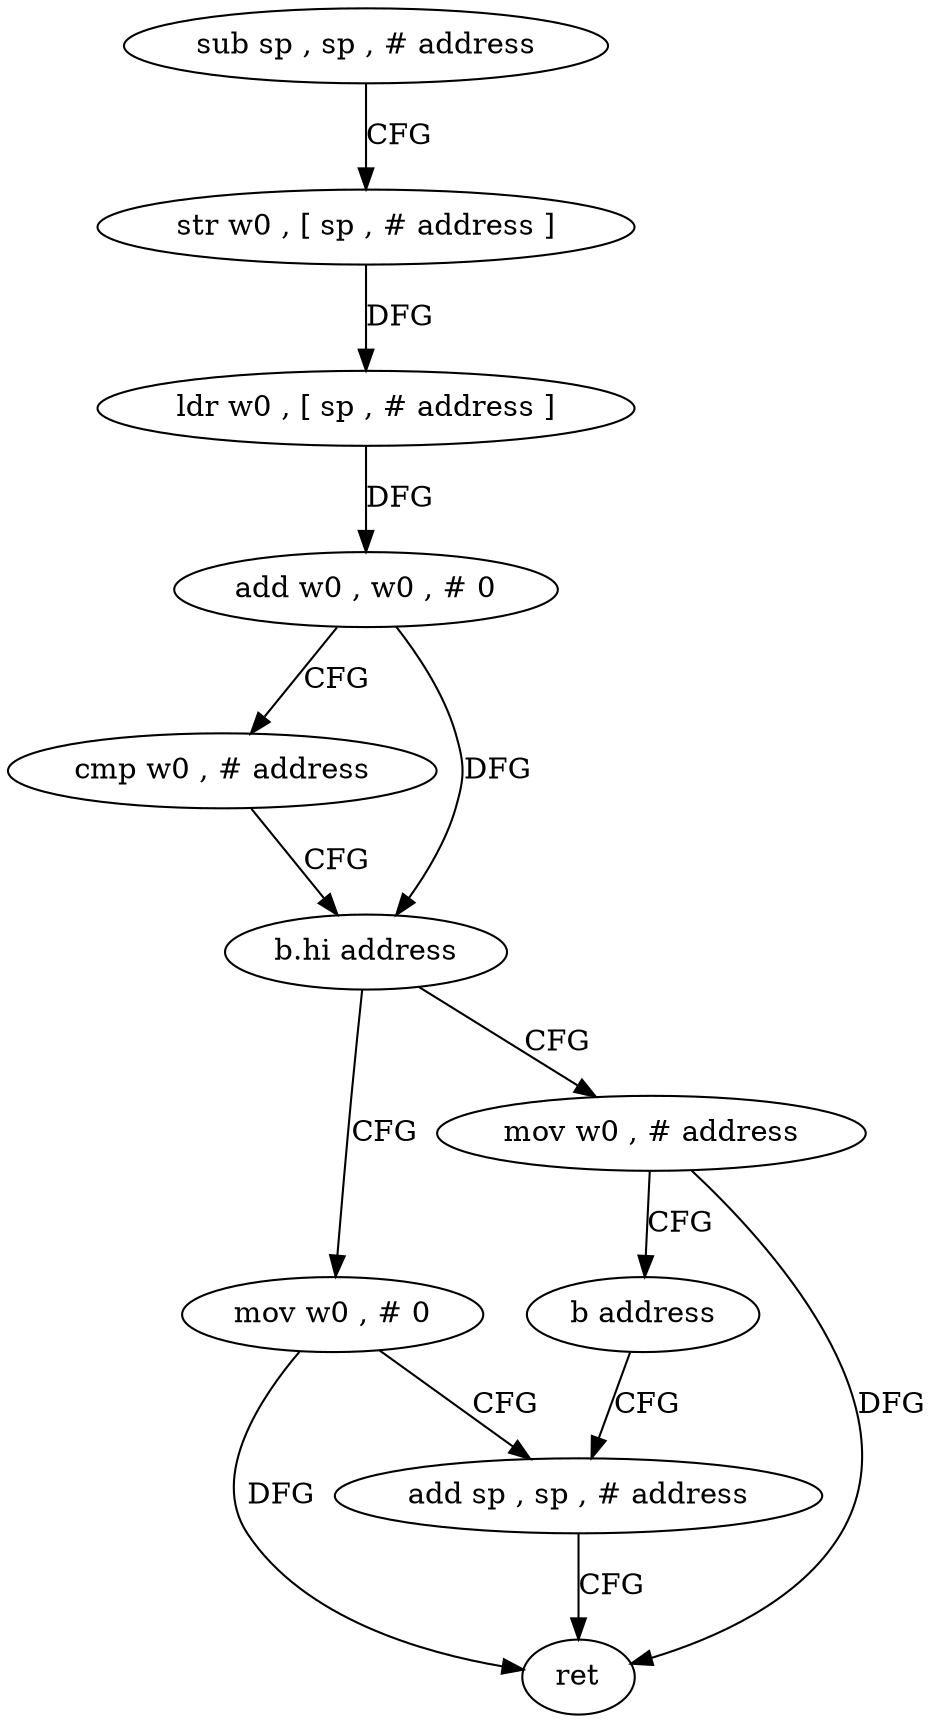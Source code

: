 digraph "func" {
"4520608" [label = "sub sp , sp , # address" ]
"4520612" [label = "str w0 , [ sp , # address ]" ]
"4520616" [label = "ldr w0 , [ sp , # address ]" ]
"4520620" [label = "add w0 , w0 , # 0" ]
"4520624" [label = "cmp w0 , # address" ]
"4520628" [label = "b.hi address" ]
"4520640" [label = "mov w0 , # 0" ]
"4520632" [label = "mov w0 , # address" ]
"4520644" [label = "add sp , sp , # address" ]
"4520636" [label = "b address" ]
"4520648" [label = "ret" ]
"4520608" -> "4520612" [ label = "CFG" ]
"4520612" -> "4520616" [ label = "DFG" ]
"4520616" -> "4520620" [ label = "DFG" ]
"4520620" -> "4520624" [ label = "CFG" ]
"4520620" -> "4520628" [ label = "DFG" ]
"4520624" -> "4520628" [ label = "CFG" ]
"4520628" -> "4520640" [ label = "CFG" ]
"4520628" -> "4520632" [ label = "CFG" ]
"4520640" -> "4520644" [ label = "CFG" ]
"4520640" -> "4520648" [ label = "DFG" ]
"4520632" -> "4520636" [ label = "CFG" ]
"4520632" -> "4520648" [ label = "DFG" ]
"4520644" -> "4520648" [ label = "CFG" ]
"4520636" -> "4520644" [ label = "CFG" ]
}
